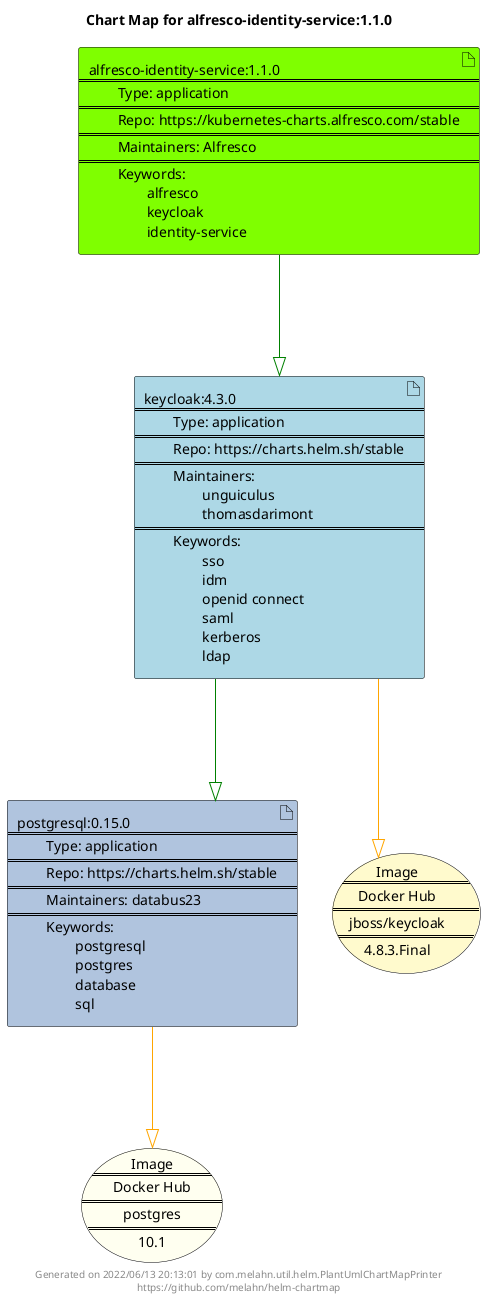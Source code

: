 @startuml
skinparam linetype ortho
skinparam backgroundColor white
skinparam usecaseBorderColor black
skinparam usecaseArrowColor LightSlateGray
skinparam artifactBorderColor black
skinparam artifactArrowColor LightSlateGray

title Chart Map for alfresco-identity-service:1.1.0

'There are 3 referenced Helm Charts
artifact "postgresql:0.15.0\n====\n\tType: application\n====\n\tRepo: https://charts.helm.sh/stable\n====\n\tMaintainers: databus23\n====\n\tKeywords: \n\t\tpostgresql\n\t\tpostgres\n\t\tdatabase\n\t\tsql" as postgresql_0_15_0 #LightSteelBlue
artifact "alfresco-identity-service:1.1.0\n====\n\tType: application\n====\n\tRepo: https://kubernetes-charts.alfresco.com/stable\n====\n\tMaintainers: Alfresco\n====\n\tKeywords: \n\t\talfresco\n\t\tkeycloak\n\t\tidentity-service" as alfresco_identity_service_1_1_0 #Chartreuse
artifact "keycloak:4.3.0\n====\n\tType: application\n====\n\tRepo: https://charts.helm.sh/stable\n====\n\tMaintainers: \n\t\tunguiculus\n\t\tthomasdarimont\n====\n\tKeywords: \n\t\tsso\n\t\tidm\n\t\topenid connect\n\t\tsaml\n\t\tkerberos\n\t\tldap" as keycloak_4_3_0 #LightBlue

'There are 2 referenced Docker Images
usecase "Image\n====\nDocker Hub\n====\npostgres\n====\n10.1" as postgres_10_1 #Ivory
usecase "Image\n====\nDocker Hub\n====\njboss/keycloak\n====\n4.8.3.Final" as jboss_keycloak_4_8_3_Final #LemonChiffon

'Chart Dependencies
alfresco_identity_service_1_1_0--[#green]-|>keycloak_4_3_0
keycloak_4_3_0--[#green]-|>postgresql_0_15_0
postgresql_0_15_0--[#orange]-|>postgres_10_1
keycloak_4_3_0--[#orange]-|>jboss_keycloak_4_8_3_Final

center footer Generated on 2022/06/13 20:13:01 by com.melahn.util.helm.PlantUmlChartMapPrinter\nhttps://github.com/melahn/helm-chartmap
@enduml
